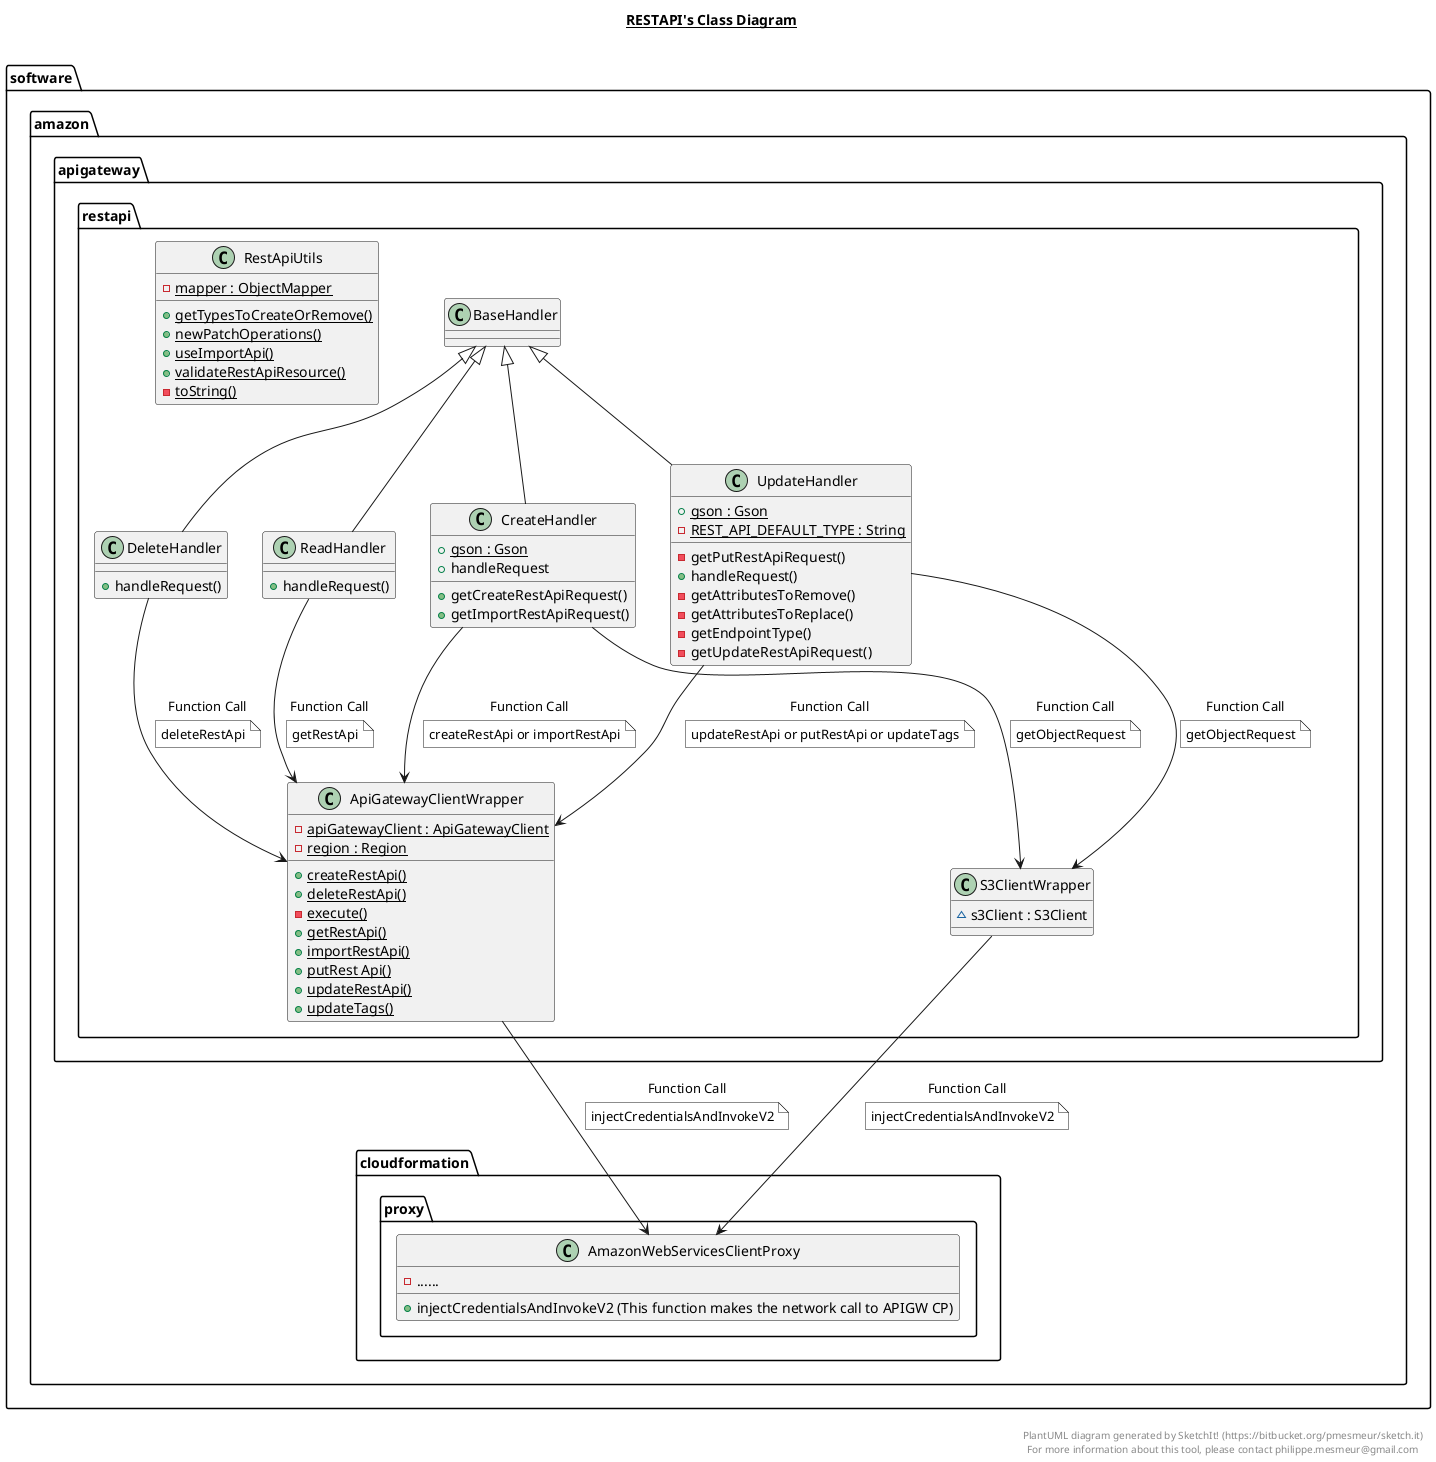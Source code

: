 @startuml

title __RESTAPI's Class Diagram__\n

  namespace software.amazon.apigateway.restapi {
    class software.amazon.apigateway.restapi.ApiGatewayClientWrapper {
        {static} - apiGatewayClient : ApiGatewayClient
        {static} - region : Region
        {static} + createRestApi()
        {static} + deleteRestApi()
        {static} - execute()
        {static} + getRestApi()
        {static} + importRestApi()
        {static} + putRest Api()
        {static} + updateRestApi()
        {static} + updateTags()
    }
  }

  namespace software.amazon.apigateway.restapi {
    class software.amazon.apigateway.restapi.CreateHandler {
        {static} + gson : Gson
        + getCreateRestApiRequest()
        + getImportRestApiRequest()
        + handleRequest
    }
  }

  namespace software.amazon.apigateway.restapi {
    class software.amazon.apigateway.restapi.DeleteHandler {
        + handleRequest()
    }
  }

  namespace software.amazon.apigateway.restapi {
    class software.amazon.apigateway.restapi.ReadHandler {
        + handleRequest()
    }
  }
  

  namespace software.amazon.apigateway.restapi {
    class software.amazon.apigateway.restapi.S3ClientWrapper {
        ~ s3Client : S3Client
    }
  }

  namespace software.amazon.apigateway.restapi {
    class software.amazon.apigateway.restapi.RestApiUtils {
        {static} - mapper : ObjectMapper
        {static} + getTypesToCreateOrRemove()
        {static} + newPatchOperations()
        {static} + useImportApi()
        {static} + validateRestApiResource()
        {static} - toString()
    }
  }

  namespace software.amazon.apigateway.restapi {
    class software.amazon.apigateway.restapi.UpdateHandler {
        {static} + gson : Gson
        {static} - REST_API_DEFAULT_TYPE : String
        - getPutRestApiRequest()
        + handleRequest()
        - getAttributesToRemove()
        - getAttributesToReplace()
        - getEndpointType()
        - getUpdateRestApiRequest()
    }
  }

  namespace software.amazon.cloudformation.proxy {
      class software.amazon.cloudformation.proxy.AmazonWebServicesClientProxy {
          + injectCredentialsAndInvokeV2 (This function makes the network call to APIGW CP)
          - ......
      }
    }

  software.amazon.apigateway.restapi.CreateHandler -up-|> software.amazon.apigateway.restapi.BaseHandler
  software.amazon.apigateway.restapi.DeleteHandler -up-|> software.amazon.apigateway.restapi.BaseHandler
  software.amazon.apigateway.restapi.ReadHandler -up-|> software.amazon.apigateway.restapi.BaseHandler
  software.amazon.apigateway.restapi.UpdateHandler -up-|> software.amazon.apigateway.restapi.BaseHandler

   software.amazon.apigateway.restapi.CreateHandler --> software.amazon.apigateway.restapi.ApiGatewayClientWrapper : Function Call
   note on link #white: createRestApi or importRestApi

   software.amazon.apigateway.restapi.CreateHandler --> software.amazon.apigateway.restapi.S3ClientWrapper : Function Call
    note on link #white: getObjectRequest

    software.amazon.apigateway.restapi.UpdateHandler --> software.amazon.apigateway.restapi.S3ClientWrapper : Function Call
        note on link #white: getObjectRequest

   software.amazon.apigateway.restapi.UpdateHandler --> software.amazon.apigateway.restapi.ApiGatewayClientWrapper : Function Call
      note on link #white: updateRestApi or putRestApi or updateTags

   software.amazon.apigateway.restapi.DeleteHandler --> software.amazon.apigateway.restapi.ApiGatewayClientWrapper : Function Call
      note on link #white: deleteRestApi

   software.amazon.apigateway.restapi.ReadHandler --> software.amazon.apigateway.restapi.ApiGatewayClientWrapper : Function Call
      note on link #white: getRestApi

   software.amazon.apigateway.restapi.ApiGatewayClientWrapper --> software.amazon.cloudformation.proxy.AmazonWebServicesClientProxy: Function Call
      note on link #white: injectCredentialsAndInvokeV2

    software.amazon.apigateway.restapi.S3ClientWrapper --> software.amazon.cloudformation.proxy.AmazonWebServicesClientProxy: Function Call
          note on link #white: injectCredentialsAndInvokeV2

right footer

PlantUML diagram generated by SketchIt! (https://bitbucket.org/pmesmeur/sketch.it)
For more information about this tool, please contact philippe.mesmeur@gmail.com
endfooter

@enduml
